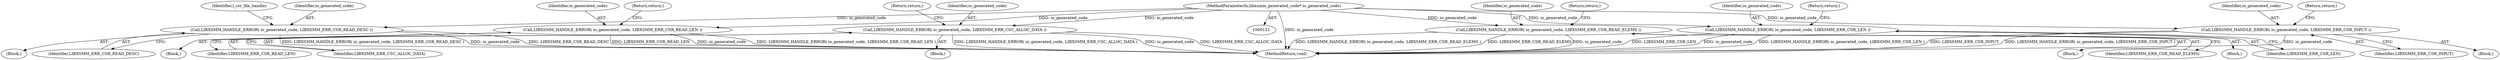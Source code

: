 digraph "0_libxsmm_151481489192e6d1997f8bde52c5c425ea41741d_2@pointer" {
"1000122" [label="(MethodParameterIn,libxsmm_generated_code* io_generated_code)"];
"1000159" [label="(Call,LIBXSMM_HANDLE_ERROR( io_generated_code, LIBXSMM_ERR_CSR_INPUT ))"];
"1000202" [label="(Call,LIBXSMM_HANDLE_ERROR( io_generated_code, LIBXSMM_ERR_CSR_READ_LEN ))"];
"1000323" [label="(Call,LIBXSMM_HANDLE_ERROR( io_generated_code, LIBXSMM_ERR_CSC_ALLOC_DATA ))"];
"1000397" [label="(Call,LIBXSMM_HANDLE_ERROR( io_generated_code, LIBXSMM_ERR_CSR_READ_DESC ))"];
"1000455" [label="(Call,LIBXSMM_HANDLE_ERROR( io_generated_code, LIBXSMM_ERR_CSR_READ_ELEMS ))"];
"1000521" [label="(Call,LIBXSMM_HANDLE_ERROR( io_generated_code, LIBXSMM_ERR_CSR_LEN ))"];
"1000561" [label="(MethodReturn,void)"];
"1000324" [label="(Identifier,io_generated_code)"];
"1000456" [label="(Identifier,io_generated_code)"];
"1000497" [label="(Block,)"];
"1000326" [label="(Return,return;)"];
"1000401" [label="(Identifier,l_csr_file_handle)"];
"1000455" [label="(Call,LIBXSMM_HANDLE_ERROR( io_generated_code, LIBXSMM_ERR_CSR_READ_ELEMS ))"];
"1000204" [label="(Identifier,LIBXSMM_ERR_CSR_READ_LEN)"];
"1000297" [label="(Block,)"];
"1000325" [label="(Identifier,LIBXSMM_ERR_CSC_ALLOC_DATA)"];
"1000205" [label="(Return,return;)"];
"1000396" [label="(Block,)"];
"1000323" [label="(Call,LIBXSMM_HANDLE_ERROR( io_generated_code, LIBXSMM_ERR_CSC_ALLOC_DATA ))"];
"1000176" [label="(Block,)"];
"1000398" [label="(Identifier,io_generated_code)"];
"1000457" [label="(Identifier,LIBXSMM_ERR_CSR_READ_ELEMS)"];
"1000522" [label="(Identifier,io_generated_code)"];
"1000159" [label="(Call,LIBXSMM_HANDLE_ERROR( io_generated_code, LIBXSMM_ERR_CSR_INPUT ))"];
"1000524" [label="(Return,return;)"];
"1000161" [label="(Identifier,LIBXSMM_ERR_CSR_INPUT)"];
"1000158" [label="(Block,)"];
"1000458" [label="(Return,return;)"];
"1000203" [label="(Identifier,io_generated_code)"];
"1000397" [label="(Call,LIBXSMM_HANDLE_ERROR( io_generated_code, LIBXSMM_ERR_CSR_READ_DESC ))"];
"1000523" [label="(Identifier,LIBXSMM_ERR_CSR_LEN)"];
"1000202" [label="(Call,LIBXSMM_HANDLE_ERROR( io_generated_code, LIBXSMM_ERR_CSR_READ_LEN ))"];
"1000122" [label="(MethodParameterIn,libxsmm_generated_code* io_generated_code)"];
"1000160" [label="(Identifier,io_generated_code)"];
"1000162" [label="(Return,return;)"];
"1000521" [label="(Call,LIBXSMM_HANDLE_ERROR( io_generated_code, LIBXSMM_ERR_CSR_LEN ))"];
"1000429" [label="(Block,)"];
"1000399" [label="(Identifier,LIBXSMM_ERR_CSR_READ_DESC)"];
"1000122" -> "1000121"  [label="AST: "];
"1000122" -> "1000561"  [label="DDG: io_generated_code"];
"1000122" -> "1000159"  [label="DDG: io_generated_code"];
"1000122" -> "1000202"  [label="DDG: io_generated_code"];
"1000122" -> "1000323"  [label="DDG: io_generated_code"];
"1000122" -> "1000397"  [label="DDG: io_generated_code"];
"1000122" -> "1000455"  [label="DDG: io_generated_code"];
"1000122" -> "1000521"  [label="DDG: io_generated_code"];
"1000159" -> "1000158"  [label="AST: "];
"1000159" -> "1000161"  [label="CFG: "];
"1000160" -> "1000159"  [label="AST: "];
"1000161" -> "1000159"  [label="AST: "];
"1000162" -> "1000159"  [label="CFG: "];
"1000159" -> "1000561"  [label="DDG: LIBXSMM_HANDLE_ERROR( io_generated_code, LIBXSMM_ERR_CSR_INPUT )"];
"1000159" -> "1000561"  [label="DDG: io_generated_code"];
"1000159" -> "1000561"  [label="DDG: LIBXSMM_ERR_CSR_INPUT"];
"1000202" -> "1000176"  [label="AST: "];
"1000202" -> "1000204"  [label="CFG: "];
"1000203" -> "1000202"  [label="AST: "];
"1000204" -> "1000202"  [label="AST: "];
"1000205" -> "1000202"  [label="CFG: "];
"1000202" -> "1000561"  [label="DDG: io_generated_code"];
"1000202" -> "1000561"  [label="DDG: LIBXSMM_HANDLE_ERROR( io_generated_code, LIBXSMM_ERR_CSR_READ_LEN )"];
"1000202" -> "1000561"  [label="DDG: LIBXSMM_ERR_CSR_READ_LEN"];
"1000323" -> "1000297"  [label="AST: "];
"1000323" -> "1000325"  [label="CFG: "];
"1000324" -> "1000323"  [label="AST: "];
"1000325" -> "1000323"  [label="AST: "];
"1000326" -> "1000323"  [label="CFG: "];
"1000323" -> "1000561"  [label="DDG: io_generated_code"];
"1000323" -> "1000561"  [label="DDG: LIBXSMM_ERR_CSC_ALLOC_DATA"];
"1000323" -> "1000561"  [label="DDG: LIBXSMM_HANDLE_ERROR( io_generated_code, LIBXSMM_ERR_CSC_ALLOC_DATA )"];
"1000397" -> "1000396"  [label="AST: "];
"1000397" -> "1000399"  [label="CFG: "];
"1000398" -> "1000397"  [label="AST: "];
"1000399" -> "1000397"  [label="AST: "];
"1000401" -> "1000397"  [label="CFG: "];
"1000397" -> "1000561"  [label="DDG: LIBXSMM_HANDLE_ERROR( io_generated_code, LIBXSMM_ERR_CSR_READ_DESC )"];
"1000397" -> "1000561"  [label="DDG: io_generated_code"];
"1000397" -> "1000561"  [label="DDG: LIBXSMM_ERR_CSR_READ_DESC"];
"1000455" -> "1000429"  [label="AST: "];
"1000455" -> "1000457"  [label="CFG: "];
"1000456" -> "1000455"  [label="AST: "];
"1000457" -> "1000455"  [label="AST: "];
"1000458" -> "1000455"  [label="CFG: "];
"1000455" -> "1000561"  [label="DDG: LIBXSMM_HANDLE_ERROR( io_generated_code, LIBXSMM_ERR_CSR_READ_ELEMS )"];
"1000455" -> "1000561"  [label="DDG: LIBXSMM_ERR_CSR_READ_ELEMS"];
"1000455" -> "1000561"  [label="DDG: io_generated_code"];
"1000521" -> "1000497"  [label="AST: "];
"1000521" -> "1000523"  [label="CFG: "];
"1000522" -> "1000521"  [label="AST: "];
"1000523" -> "1000521"  [label="AST: "];
"1000524" -> "1000521"  [label="CFG: "];
"1000521" -> "1000561"  [label="DDG: io_generated_code"];
"1000521" -> "1000561"  [label="DDG: LIBXSMM_HANDLE_ERROR( io_generated_code, LIBXSMM_ERR_CSR_LEN )"];
"1000521" -> "1000561"  [label="DDG: LIBXSMM_ERR_CSR_LEN"];
}

